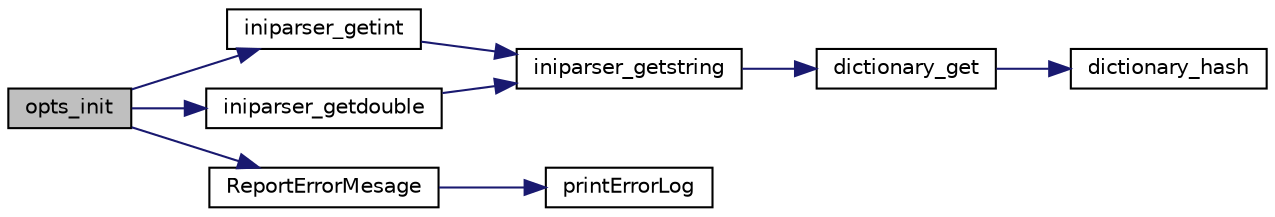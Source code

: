 digraph "opts_init"
{
  edge [fontname="Helvetica",fontsize="10",labelfontname="Helvetica",labelfontsize="10"];
  node [fontname="Helvetica",fontsize="10",shape=record];
  rankdir="LR";
  Node1 [label="opts_init",height=0.2,width=0.4,color="black", fillcolor="grey75", style="filled", fontcolor="black"];
  Node1 -> Node2 [color="midnightblue",fontsize="10",style="solid",fontname="Helvetica"];
  Node2 [label="iniparser_getint",height=0.2,width=0.4,color="black", fillcolor="white", style="filled",URL="$iniparser_8c.html#a694eb1110f4200db8648820a0bb405fa",tooltip="Get the string associated to a key, convert to an int. "];
  Node2 -> Node3 [color="midnightblue",fontsize="10",style="solid",fontname="Helvetica"];
  Node3 [label="iniparser_getstring",height=0.2,width=0.4,color="black", fillcolor="white", style="filled",URL="$iniparser_8c.html#a7894f8480e1f254d4a1b4a31bdc51b46",tooltip="Get the string associated to a key. "];
  Node3 -> Node4 [color="midnightblue",fontsize="10",style="solid",fontname="Helvetica"];
  Node4 [label="dictionary_get",height=0.2,width=0.4,color="black", fillcolor="white", style="filled",URL="$dictionary_8c.html#a967311464f457bcb8150ce981ef3c6dd",tooltip="Get a value from a dictionary. "];
  Node4 -> Node5 [color="midnightblue",fontsize="10",style="solid",fontname="Helvetica"];
  Node5 [label="dictionary_hash",height=0.2,width=0.4,color="black", fillcolor="white", style="filled",URL="$dictionary_8c.html#a7c1ef0a729e668d1e8d6a7e774feaf2e",tooltip="Compute the hash key for a string. "];
  Node1 -> Node6 [color="midnightblue",fontsize="10",style="solid",fontname="Helvetica"];
  Node6 [label="ReportErrorMesage",height=0.2,width=0.4,color="black", fillcolor="white", style="filled",URL="$log_8c.html#a77b29ce4dcc3e3670bc20d4448f03123",tooltip="Report from Error message to stderr and to log file. "];
  Node6 -> Node7 [color="midnightblue",fontsize="10",style="solid",fontname="Helvetica"];
  Node7 [label="printErrorLog",height=0.2,width=0.4,color="black", fillcolor="white", style="filled",URL="$log_8c.html#aedaf8d67bc16ed5663479b8ecc63478b",tooltip="print error message to to log file "];
  Node1 -> Node8 [color="midnightblue",fontsize="10",style="solid",fontname="Helvetica"];
  Node8 [label="iniparser_getdouble",height=0.2,width=0.4,color="black", fillcolor="white", style="filled",URL="$iniparser_8c.html#a804f414936e4ba4524a358a8d898880e",tooltip="Get the string associated to a key, convert to a double. "];
  Node8 -> Node3 [color="midnightblue",fontsize="10",style="solid",fontname="Helvetica"];
}
